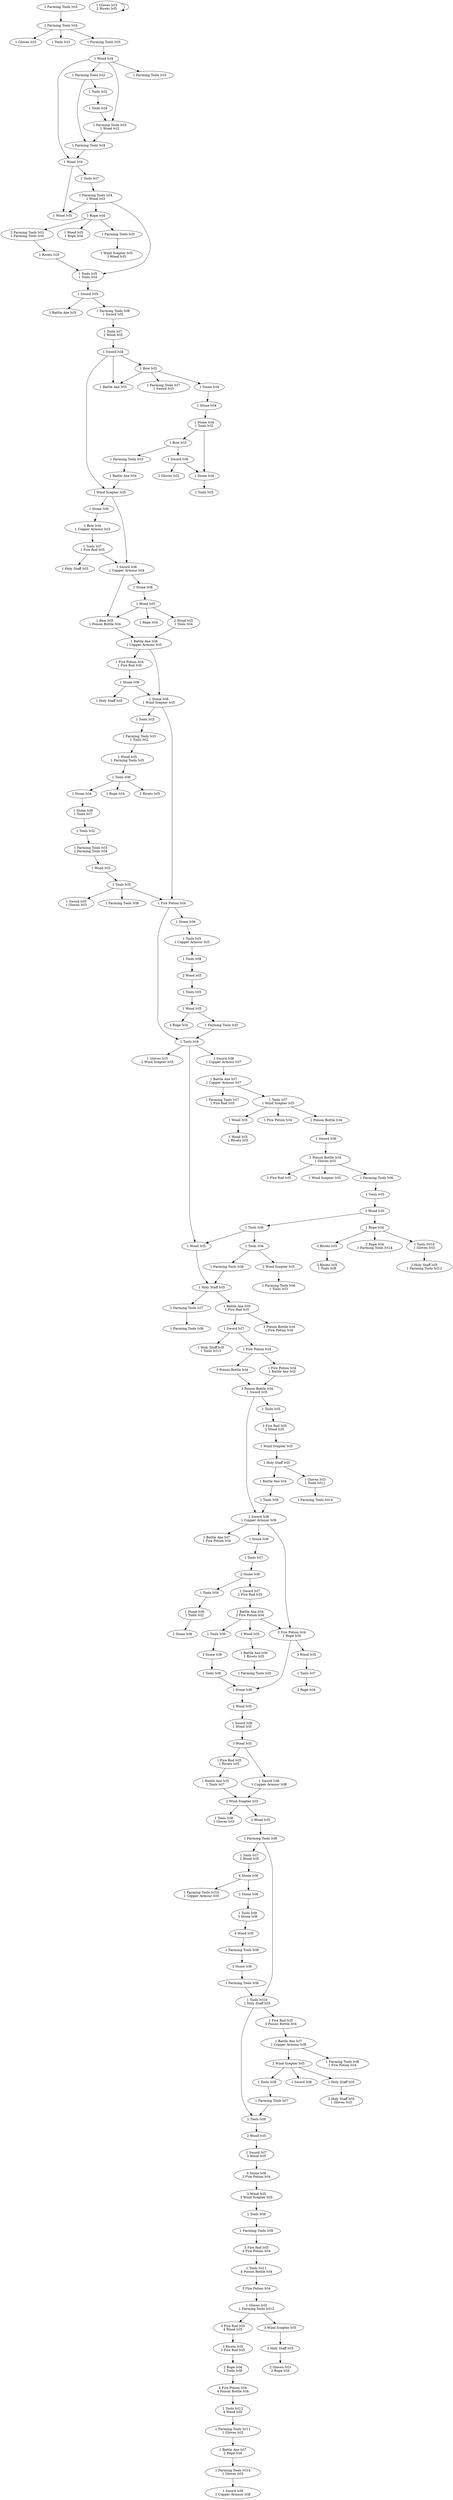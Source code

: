 strict digraph {
	2185 [label=<1 Farming Tools lvl3>]
	2186 [label=<1 Farming Tools lvl4>]
	2185 -> 2186
	2187 [label=<1 Gloves lvl3>]
	2186 -> 2187
	2188 [label=<1 Tools lvl3>]
	2186 -> 2188
	2189 [label=<1 Farming Tools lvl3>]
	2186 -> 2189
	2190 [label=<1 Wood lvl4>]
	2189 -> 2190
	2191 [label=<1 Farming Tools lvl2>]
	2190 -> 2191
	2192 [label=<1 Tools lvl2>]
	2191 -> 2192
	2193 [label=<1 Tools lvl4>]
	2192 -> 2193
	2194 [label=<1 Farming Tools lvl3<BR/>1 Wood lvl3>]
	2190 -> 2194
	2193 -> 2194
	2195 [label=<1 Farming Tools lvl4>]
	2194 -> 2195
	2191 -> 2195
	2196 [label=<1 Wood lvl4>]
	2195 -> 2196
	2190 -> 2196
	2197 [label=<1 Tools lvl7>]
	2196 -> 2197
	2198 [label=<1 Farming Tools lvl4<BR/>1 Wood lvl3>]
	2197 -> 2198
	2199 [label=<1 Wood lvl5>]
	2198 -> 2199
	2196 -> 2199
	2200 [label=<1 Farming Tools lvl3>]
	2190 -> 2200
	2201 [label=<1 Rope lvl4>]
	2198 -> 2201
	2202 [label=<1 Farming Tools lvl5>]
	2201 -> 2202
	2203 [label=<2 Farming Tools lvl3<BR/>1 Farming Tools lvl4>]
	2201 -> 2203
	2204 [label=<1 Wind Scepter lvl5<BR/>3 Wood lvl5>]
	2202 -> 2204
	2205 [label=<1 Rivets lvl5>]
	2203 -> 2205
	2206 [label=<1 Wood lvl5<BR/>1 Rope lvl4>]
	2201 -> 2206
	2207 [label=<1 Tools lvl5<BR/>1 Tools lvl4>]
	2198 -> 2207
	2205 -> 2207
	2208 [label=<1 Sword lvl5>]
	2207 -> 2208
	2209 [label=<1 Battle Axe lvl5>]
	2208 -> 2209
	2210 [label=<1 Farming Tools lvl8<BR/>1 Sword lvl5>]
	2208 -> 2210
	2211 [label=<1 Tools lvl7<BR/>2 Wood lvl5>]
	2210 -> 2211
	2212 [label=<1 Sword lvl4>]
	2211 -> 2212
	2213 [label=<1 Bow lvl2>]
	2212 -> 2213
	2214 [label=<1 Farming Tools lvl7<BR/>1 Sword lvl3>]
	2213 -> 2214
	2215 [label=<1 Stone lvl4>]
	2213 -> 2215
	2216 [label=<1 Battle Axe lvl5>]
	2212 -> 2216
	2213 -> 2216
	2217 [label=<1 Stone lvl4>]
	2215 -> 2217
	2218 [label=<1 Stone lvl4<BR/>1 Tools lvl2>]
	2217 -> 2218
	2219 [label=<1 Bow lvl3>]
	2218 -> 2219
	2220 [label=<1 Sword lvl6>]
	2219 -> 2220
	2221 [label=<2 Gloves lvl3>]
	2220 -> 2221
	2222 [label=<1 Stone lvl4>]
	2218 -> 2222
	2220 -> 2222
	2223 [label=<1 Tools lvl5>]
	2222 -> 2223
	2224 [label=<1 Farming Tools lvl3>]
	2219 -> 2224
	2225 [label=<1 Battle Axe lvl4>]
	2224 -> 2225
	2226 [label=<1 Wind Scepter lvl5>]
	2225 -> 2226
	2212 -> 2226
	2227 [label=<1 Stone lvl6>]
	2226 -> 2227
	2228 [label=<1 Bow lvl4<BR/>1 Copper Armour lvl3>]
	2227 -> 2228
	2229 [label=<1 Tools lvl7<BR/>1 Fire Rod lvl5>]
	2228 -> 2229
	2230 [label=<1 Holy Staff lvl5>]
	2229 -> 2230
	2231 [label=<1 Sword lvl6<BR/>1 Copper Armour lvl4>]
	2229 -> 2231
	2226 -> 2231
	2232 [label=<1 Stone lvl6>]
	2231 -> 2232
	2233 [label=<1 Wood lvl5>]
	2232 -> 2233
	2234 [label=<1 Bow lvl5<BR/>1 Poison Bottle lvl4>]
	2233 -> 2234
	2231 -> 2234
	2235 [label=<2 Wood lvl5<BR/>1 Tools lvl4>]
	2233 -> 2235
	2236 [label=<1 Rope lvl4>]
	2233 -> 2236
	2237 [label=<1 Battle Axe lvl6<BR/>1 Copper Armour lvl5>]
	2235 -> 2237
	2234 -> 2237
	2238 [label=<1 Fire Potion lvl4<BR/>1 Fire Rod lvl5>]
	2237 -> 2238
	2239 [label=<1 Stone lvl6>]
	2238 -> 2239
	2240 [label=<1 Holy Staff lvl5>]
	2239 -> 2240
	2241 [label=<1 Stone lvl6<BR/>1 Wind Scepter lvl5>]
	2239 -> 2241
	2237 -> 2241
	2242 [label=<1 Tools lvl5>]
	2241 -> 2242
	2243 [label=<1 Farming Tools lvl3<BR/>1 Tools lvl2>]
	2242 -> 2243
	2244 [label=<1 Wood lvl5<BR/>1 Farming Tools lvl5>]
	2243 -> 2244
	2245 [label=<1 Tools lvl6>]
	2244 -> 2245
	2246 [label=<2 Rivets lvl5>]
	2245 -> 2246
	2247 [label=<1 Rope lvl4>]
	2245 -> 2247
	2248 [label=<1 Stone lvl4>]
	2245 -> 2248
	2249 [label=<1 Stone lvl6<BR/>1 Tools lvl7>]
	2248 -> 2249
	2250 [label=<1 Tools lvl2>]
	2249 -> 2250
	2251 [label=<1 Farming Tools lvl3<BR/>1 Farming Tools lvl4>]
	2250 -> 2251
	2252 [label=<1 Wood lvl5>]
	2251 -> 2252
	2253 [label=<1 Tools lvl5>]
	2252 -> 2253
	2254 [label=<1 Fire Potion lvl4>]
	2253 -> 2254
	2241 -> 2254
	2255 [label=<1 Sword lvl5<BR/>1 Gloves lvl3>]
	2253 -> 2255
	2256 [label=<1 Farming Tools lvl8>]
	2253 -> 2256
	2257 [label=<1 Stone lvl6>]
	2254 -> 2257
	2258 [label=<1 Tools lvl5<BR/>1 Copper Armour lvl3>]
	2257 -> 2258
	2259 [label=<1 Tools lvl9>]
	2258 -> 2259
	2260 [label=<2 Wood lvl5>]
	2259 -> 2260
	2261 [label=<1 Tools lvl5>]
	2260 -> 2261
	2262 [label=<1 Wood lvl5>]
	2261 -> 2262
	2263 [label=<1 Farming Tools lvl5>]
	2262 -> 2263
	2264 [label=<1 Tools lvl4>]
	2263 -> 2264
	2254 -> 2264
	2265 [label=<3 Rope lvl4>]
	2262 -> 2265
	2266 [label=<1 Gloves lvl3<BR/>2 Wind Scepter lvl5>]
	2264 -> 2266
	2267 [label=<1 Gloves lvl3<BR/>2 Rivets lvl5>]
	2267 -> 2267
	2268 [label=<1 Sword lvl8<BR/>1 Copper Armour lvl7>]
	2264 -> 2268
	2269 [label=<1 Battle Axe lvl7<BR/>1 Copper Armour lvl7>]
	2268 -> 2269
	2270 [label=<1 Farming Tools lvl7<BR/>1 Fire Rod lvl5>]
	2269 -> 2270
	2271 [label=<1 Tools lvl7<BR/>1 Wind Scepter lvl5>]
	2269 -> 2271
	2272 [label=<1 Wood lvl5>]
	2271 -> 2272
	2273 [label=<1 Wood lvl5<BR/>1 Rivets lvl5>]
	2272 -> 2273
	2274 [label=<2 Poison Bottle lvl4>]
	2271 -> 2274
	2275 [label=<1 Fire Potion lvl4>]
	2271 -> 2275
	2276 [label=<1 Sword lvl6>]
	2274 -> 2276
	2277 [label=<2 Poison Bottle lvl4<BR/>1 Gloves lvl3>]
	2276 -> 2277
	2278 [label=<1 Wind Scepter lvl5>]
	2277 -> 2278
	2279 [label=<2 Fire Rod lvl5>]
	2277 -> 2279
	2280 [label=<1 Farming Tools lvl6>]
	2277 -> 2280
	2281 [label=<1 Tools lvl5>]
	2280 -> 2281
	2282 [label=<2 Wood lvl5>]
	2281 -> 2282
	2283 [label=<1 Tools lvl6>]
	2282 -> 2283
	2284 [label=<1 Wood lvl5>]
	2283 -> 2284
	2264 -> 2284
	2285 [label=<1 Rope lvl4>]
	2282 -> 2285
	2286 [label=<3 Rivets lvl5>]
	2285 -> 2286
	2287 [label=<1 Tools lvl10<BR/>1 Gloves lvl3>]
	2285 -> 2287
	2288 [label=<2 Rope lvl4<BR/>1 Farming Tools lvl14>]
	2285 -> 2288
	2289 [label=<3 Rivets lvl5<BR/>1 Tools lvl8>]
	2286 -> 2289
	2290 [label=<2 Holy Staff lvl5<BR/>1 Farming Tools lvl12>]
	2287 -> 2290
	2291 [label=<1 Tools lvl6>]
	2283 -> 2291
	2292 [label=<2 Wind Scepter lvl5>]
	2291 -> 2292
	2293 [label=<1 Farming Tools lvl8>]
	2291 -> 2293
	2294 [label=<1 Farming Tools lvl6<BR/>1 Tools lvl3>]
	2292 -> 2294
	2295 [label=<1 Holy Staff lvl5>]
	2293 -> 2295
	2284 -> 2295
	2296 [label=<1 Farming Tools lvl7>]
	2295 -> 2296
	2297 [label=<1 Farming Tools lvl8>]
	2296 -> 2297
	2298 [label=<1 Battle Axe lvl5<BR/>1 Fire Rod lvl5>]
	2295 -> 2298
	2299 [label=<3 Poison Bottle lvl4<BR/>1 Fire Potion lvl4>]
	2298 -> 2299
	2300 [label=<1 Sword lvl7>]
	2298 -> 2300
	2301 [label=<1 Holy Staff lvl5<BR/>1 Tools lvl13>]
	2300 -> 2301
	2302 [label=<1 Fire Potion lvl4>]
	2300 -> 2302
	2303 [label=<3 Poison Bottle lvl4>]
	2302 -> 2303
	2304 [label=<1 Fire Potion lvl4<BR/>1 Battle Axe lvl3>]
	2302 -> 2304
	2305 [label=<3 Poison Bottle lvl4<BR/>1 Sword lvl5>]
	2303 -> 2305
	2304 -> 2305
	2306 [label=<1 Tools lvl5>]
	2305 -> 2306
	2307 [label=<3 Fire Rod lvl5<BR/>2 Wood lvl5>]
	2306 -> 2307
	2308 [label=<1 Wind Scepter lvl5>]
	2307 -> 2308
	2309 [label=<1 Holy Staff lvl5>]
	2308 -> 2309
	2310 [label=<1 Gloves lvl3<BR/>1 Tools lvl11>]
	2309 -> 2310
	2311 [label=<1 Battle Axe lvl4>]
	2309 -> 2311
	2312 [label=<1 Tools lvl8>]
	2311 -> 2312
	2313 [label=<1 Farming Tools lvl14>]
	2310 -> 2313
	2314 [label=<1 Sword lvl8<BR/>1 Copper Armour lvl6>]
	2312 -> 2314
	2305 -> 2314
	2315 [label=<1 Battle Axe lvl7<BR/>1 Fire Potion lvl4>]
	2314 -> 2315
	2316 [label=<1 Stone lvl6>]
	2314 -> 2316
	2317 [label=<1 Tools lvl7>]
	2316 -> 2317
	2318 [label=<2 Stone lvl6>]
	2317 -> 2318
	2319 [label=<1 Tools lvl9>]
	2318 -> 2319
	2320 [label=<1 Stone lvl6<BR/>1 Tools lvl2>]
	2319 -> 2320
	2321 [label=<2 Stone lvl6>]
	2320 -> 2321
	2322 [label=<1 Sword lvl7<BR/>1 Fire Rod lvl5>]
	2318 -> 2322
	2323 [label=<1 Battle Axe lvl4<BR/>2 Fire Potion lvl4>]
	2322 -> 2323
	2324 [label=<3 Fire Potion lvl4<BR/>1 Rope lvl4>]
	2323 -> 2324
	2314 -> 2324
	2325 [label=<3 Wood lvl5>]
	2324 -> 2325
	2326 [label=<1 Tools lvl7>]
	2325 -> 2326
	2327 [label=<2 Rope lvl4>]
	2326 -> 2327
	2328 [label=<2 Wood lvl5>]
	2323 -> 2328
	2329 [label=<1 Battle Axe lvl6<BR/>1 Rivets lvl5>]
	2328 -> 2329
	2330 [label=<1 Farming Tools lvl5>]
	2329 -> 2330
	2331 [label=<1 Tools lvl9>]
	2323 -> 2331
	2332 [label=<3 Stone lvl6>]
	2331 -> 2332
	2333 [label=<1 Tools lvl6>]
	2332 -> 2333
	2334 [label=<1 Stone lvl6>]
	2333 -> 2334
	2324 -> 2334
	2335 [label=<2 Wood lvl5>]
	2334 -> 2335
	2336 [label=<1 Sword lvl6<BR/>1 Wood lvl5>]
	2335 -> 2336
	2337 [label=<3 Wood lvl5>]
	2336 -> 2337
	2338 [label=<1 Fire Rod lvl5<BR/>1 Rivets lvl5>]
	2337 -> 2338
	2339 [label=<1 Battle Axe lvl5<BR/>1 Tools lvl7>]
	2338 -> 2339
	2340 [label=<1 Sword lvl8<BR/>1 Copper Armour lvl8>]
	2337 -> 2340
	2341 [label=<2 Wind Scepter lvl5>]
	2340 -> 2341
	2339 -> 2341
	2342 [label=<1 Tools lvl8<BR/>1 Gloves lvl3>]
	2341 -> 2342
	2343 [label=<2 Wood lvl5>]
	2341 -> 2343
	2344 [label=<1 Farming Tools lvl6>]
	2343 -> 2344
	2345 [label=<1 Tools lvl7<BR/>2 Wood lvl5>]
	2344 -> 2345
	2346 [label=<4 Stone lvl6>]
	2345 -> 2346
	2347 [label=<1 Farming Tools lvl10<BR/>1 Copper Armour lvl5>]
	2346 -> 2347
	2348 [label=<2 Stone lvl6>]
	2346 -> 2348
	2349 [label=<1 Tools lvl9<BR/>3 Stone lvl6>]
	2348 -> 2349
	2350 [label=<4 Wood lvl5>]
	2349 -> 2350
	2351 [label=<1 Farming Tools lvl8>]
	2350 -> 2351
	2352 [label=<3 Stone lvl6>]
	2351 -> 2352
	2353 [label=<1 Farming Tools lvl8>]
	2352 -> 2353
	2354 [label=<1 Tools lvl10<BR/>1 Holy Staff lvl5>]
	2353 -> 2354
	2344 -> 2354
	2355 [label=<1 Fire Rod lvl5<BR/>3 Poison Bottle lvl4>]
	2354 -> 2355
	2356 [label=<1 Battle Axe lvl7<BR/>1 Copper Armour lvl8>]
	2355 -> 2356
	2357 [label=<2 Wind Scepter lvl5>]
	2356 -> 2357
	2358 [label=<1 Farming Tools lvl8<BR/>1 Fire Potion lvl4>]
	2356 -> 2358
	2359 [label=<1 Holy Staff lvl5>]
	2357 -> 2359
	2360 [label=<1 Sword lvl6>]
	2357 -> 2360
	2361 [label=<2 Holy Staff lvl5<BR/>1 Gloves lvl3>]
	2359 -> 2361
	2362 [label=<1 Tools lvl8>]
	2357 -> 2362
	2363 [label=<1 Farming Tools lvl7>]
	2362 -> 2363
	2364 [label=<1 Tools lvl9>]
	2363 -> 2364
	2354 -> 2364
	2365 [label=<2 Wood lvl5>]
	2364 -> 2365
	2366 [label=<1 Sword lvl7<BR/>3 Wood lvl5>]
	2365 -> 2366
	2367 [label=<4 Stone lvl6<BR/>2 Fire Potion lvl4>]
	2366 -> 2367
	2368 [label=<3 Wood lvl5<BR/>3 Wind Scepter lvl5>]
	2367 -> 2368
	2369 [label=<1 Tools lvl8>]
	2368 -> 2369
	2370 [label=<1 Farming Tools lvl9>]
	2369 -> 2370
	2371 [label=<3 Fire Rod lvl5<BR/>4 Fire Potion lvl4>]
	2370 -> 2371
	2372 [label=<1 Tools lvl11<BR/>4 Poison Bottle lvl4>]
	2371 -> 2372
	2373 [label=<3 Fire Potion lvl4>]
	2372 -> 2373
	2374 [label=<1 Gloves lvl3<BR/>1 Farming Tools lvl12>]
	2373 -> 2374
	2375 [label=<3 Fire Rod lvl5<BR/>4 Wood lvl5>]
	2374 -> 2375
	2376 [label=<3 Wind Scepter lvl5>]
	2374 -> 2376
	2377 [label=<3 Holy Staff lvl5>]
	2376 -> 2377
	2378 [label=<2 Gloves lvl3<BR/>2 Rope lvl4>]
	2377 -> 2378
	2379 [label=<3 Rivets lvl5<BR/>3 Fire Rod lvl5>]
	2375 -> 2379
	2380 [label=<2 Rope lvl4<BR/>1 Tools lvl9>]
	2379 -> 2380
	2381 [label=<4 Fire Potion lvl4<BR/>4 Poison Bottle lvl4>]
	2380 -> 2381
	2382 [label=<1 Tools lvl12<BR/>4 Wood lvl5>]
	2381 -> 2382
	2383 [label=<1 Farming Tools lvl11<BR/>1 Gloves lvl3>]
	2382 -> 2383
	2384 [label=<1 Battle Axe lvl7<BR/>2 Rope lvl4>]
	2383 -> 2384
	2385 [label=<1 Farming Tools lvl14<BR/>1 Gloves lvl3>]
	2384 -> 2385
	2386 [label=<1 Sword lvl9<BR/>1 Copper Armour lvl8>]
	2385 -> 2386
}
